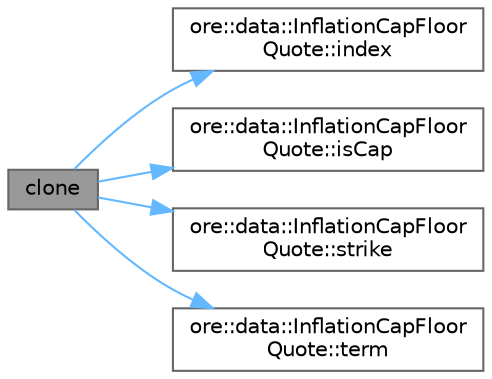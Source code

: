 digraph "clone"
{
 // INTERACTIVE_SVG=YES
 // LATEX_PDF_SIZE
  bgcolor="transparent";
  edge [fontname=Helvetica,fontsize=10,labelfontname=Helvetica,labelfontsize=10];
  node [fontname=Helvetica,fontsize=10,shape=box,height=0.2,width=0.4];
  rankdir="LR";
  Node1 [label="clone",height=0.2,width=0.4,color="gray40", fillcolor="grey60", style="filled", fontcolor="black",tooltip="Make a copy of the market datum."];
  Node1 -> Node2 [color="steelblue1",style="solid"];
  Node2 [label="ore::data::InflationCapFloor\lQuote::index",height=0.2,width=0.4,color="grey40", fillcolor="white", style="filled",URL="$classore_1_1data_1_1_inflation_cap_floor_quote.html#a3b71a29b4790e6acd90a46dd8ee50a3f",tooltip=" "];
  Node1 -> Node3 [color="steelblue1",style="solid"];
  Node3 [label="ore::data::InflationCapFloor\lQuote::isCap",height=0.2,width=0.4,color="grey40", fillcolor="white", style="filled",URL="$classore_1_1data_1_1_inflation_cap_floor_quote.html#a7edc79f6deb748a53ed3ebbdc89932b5",tooltip=" "];
  Node1 -> Node4 [color="steelblue1",style="solid"];
  Node4 [label="ore::data::InflationCapFloor\lQuote::strike",height=0.2,width=0.4,color="grey40", fillcolor="white", style="filled",URL="$classore_1_1data_1_1_inflation_cap_floor_quote.html#ac3903e04c0ab80fafc9a21b0253660c2",tooltip=" "];
  Node1 -> Node5 [color="steelblue1",style="solid"];
  Node5 [label="ore::data::InflationCapFloor\lQuote::term",height=0.2,width=0.4,color="grey40", fillcolor="white", style="filled",URL="$classore_1_1data_1_1_inflation_cap_floor_quote.html#ab612487982a45a97487c857073877125",tooltip=" "];
}
